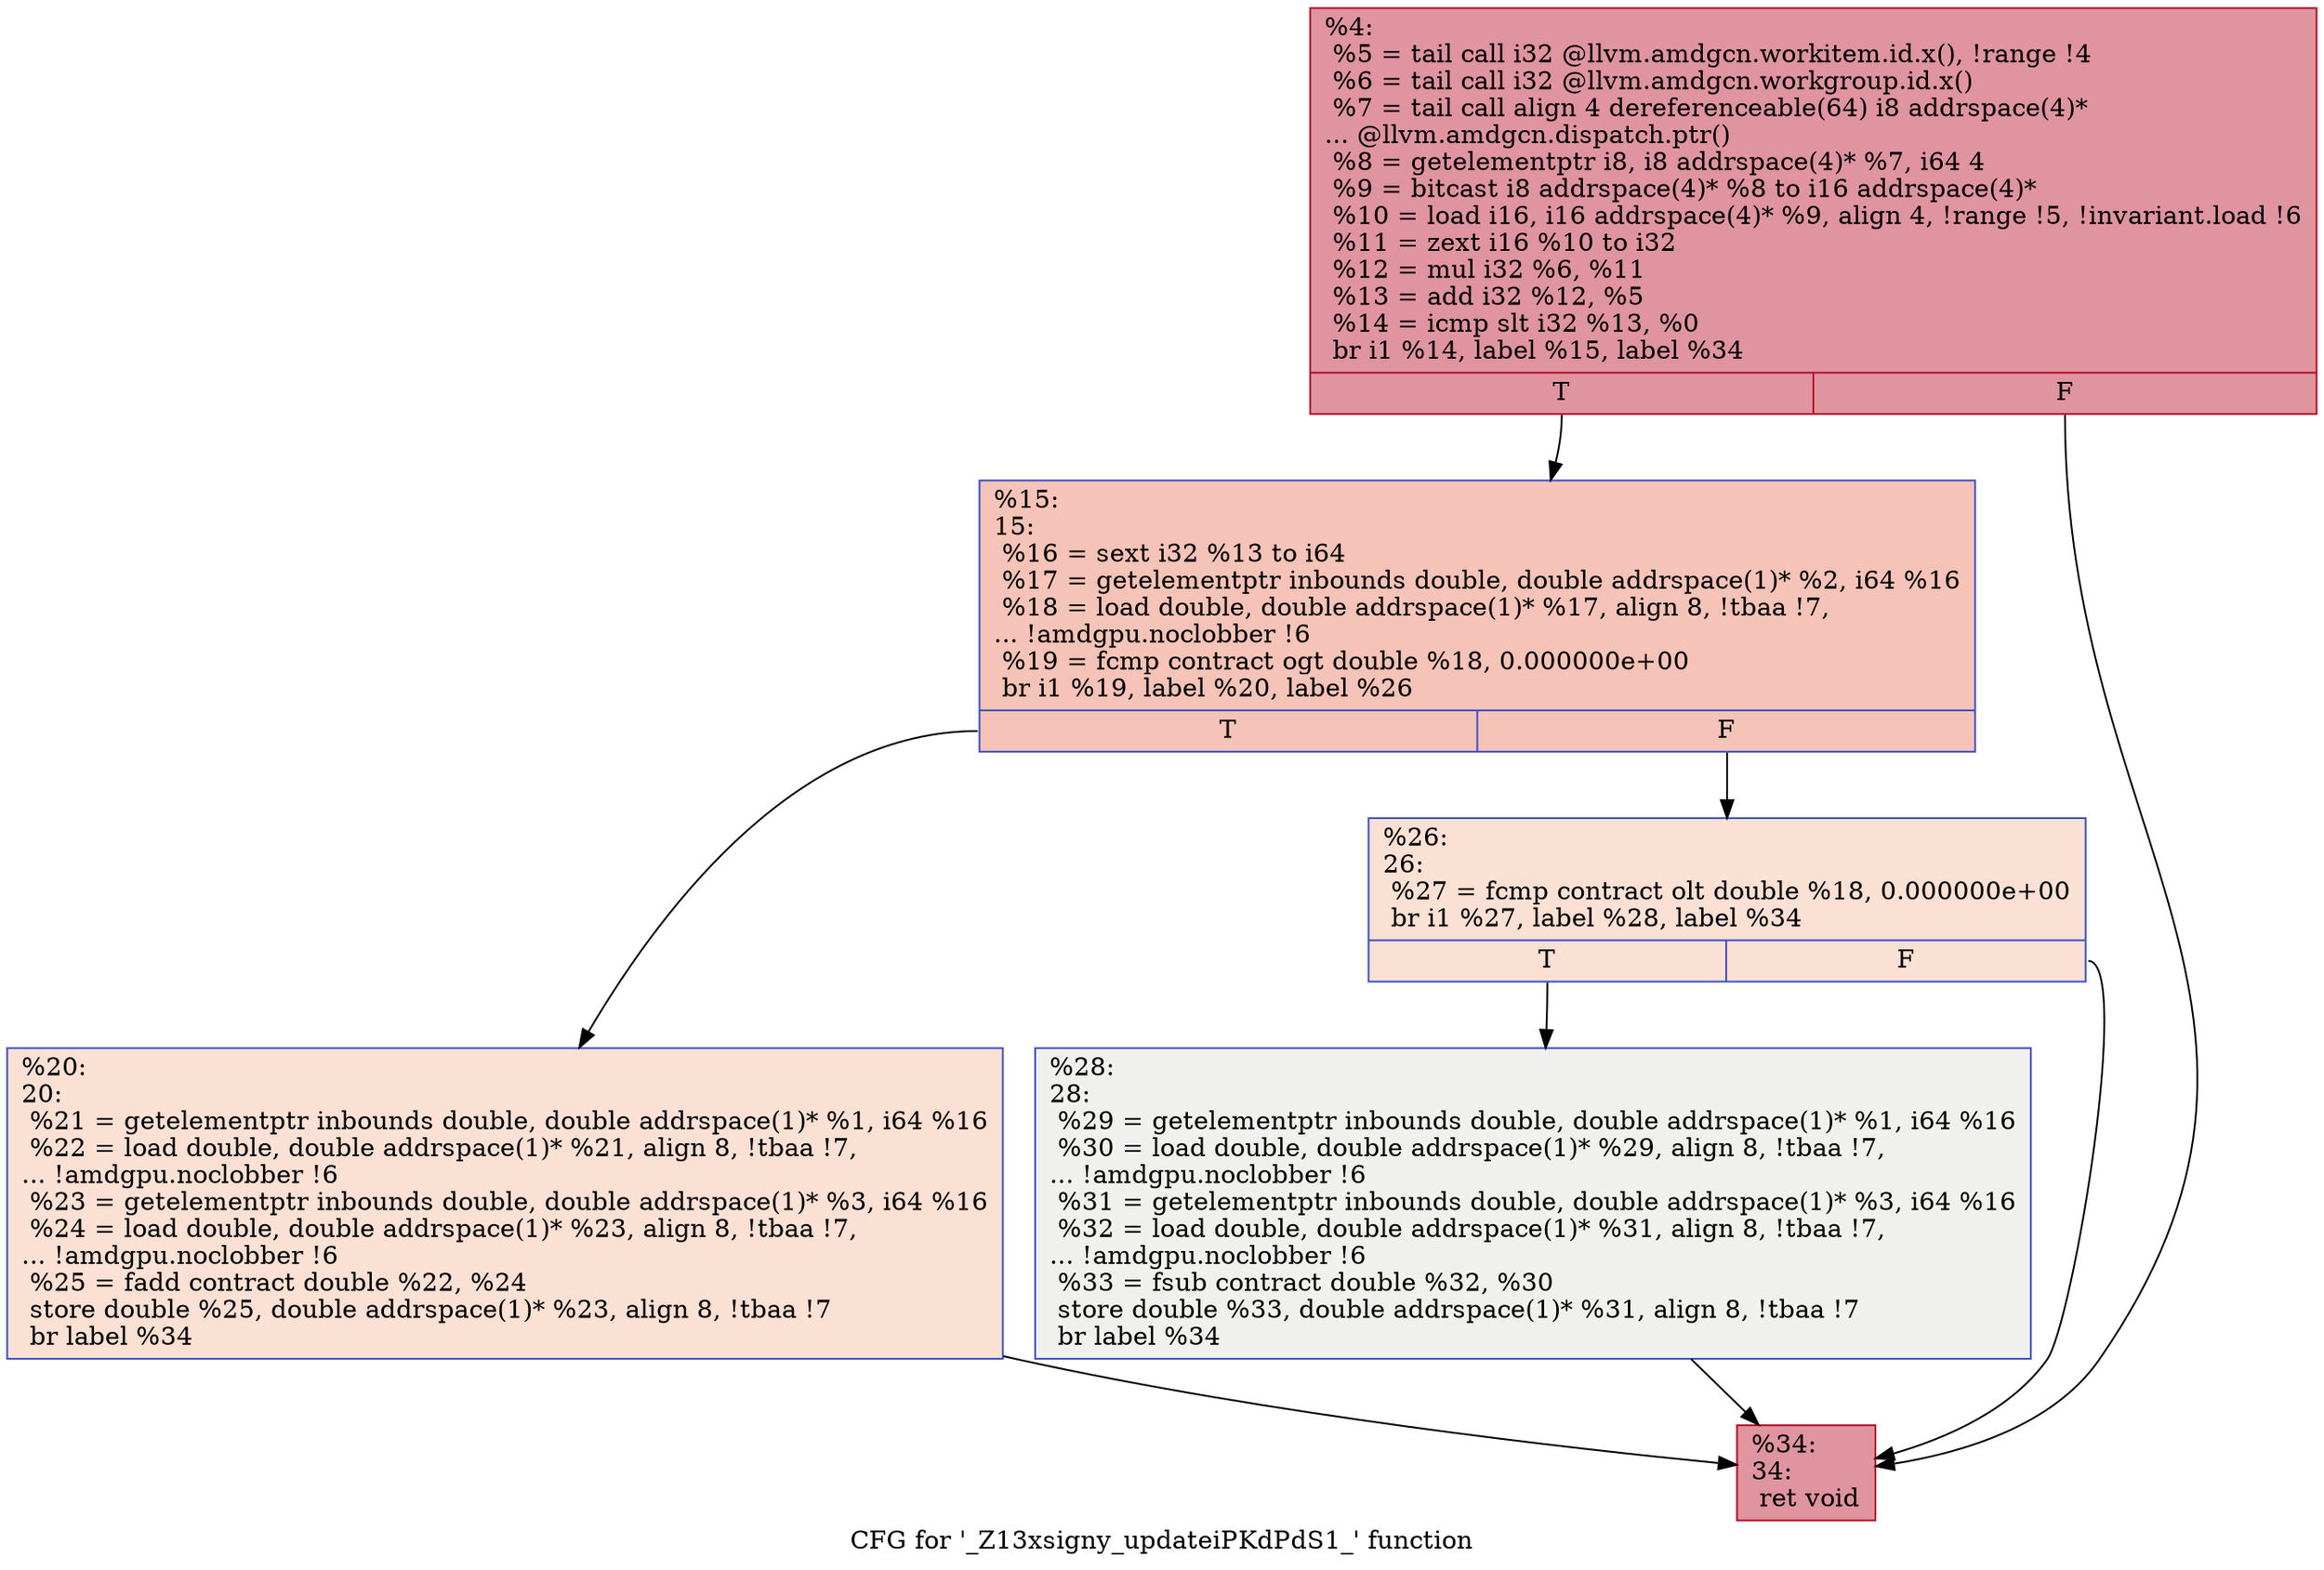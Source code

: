digraph "CFG for '_Z13xsigny_updateiPKdPdS1_' function" {
	label="CFG for '_Z13xsigny_updateiPKdPdS1_' function";

	Node0x5be64a0 [shape=record,color="#b70d28ff", style=filled, fillcolor="#b70d2870",label="{%4:\l  %5 = tail call i32 @llvm.amdgcn.workitem.id.x(), !range !4\l  %6 = tail call i32 @llvm.amdgcn.workgroup.id.x()\l  %7 = tail call align 4 dereferenceable(64) i8 addrspace(4)*\l... @llvm.amdgcn.dispatch.ptr()\l  %8 = getelementptr i8, i8 addrspace(4)* %7, i64 4\l  %9 = bitcast i8 addrspace(4)* %8 to i16 addrspace(4)*\l  %10 = load i16, i16 addrspace(4)* %9, align 4, !range !5, !invariant.load !6\l  %11 = zext i16 %10 to i32\l  %12 = mul i32 %6, %11\l  %13 = add i32 %12, %5\l  %14 = icmp slt i32 %13, %0\l  br i1 %14, label %15, label %34\l|{<s0>T|<s1>F}}"];
	Node0x5be64a0:s0 -> Node0x5be64f0;
	Node0x5be64a0:s1 -> Node0x5be8430;
	Node0x5be64f0 [shape=record,color="#3d50c3ff", style=filled, fillcolor="#e8765c70",label="{%15:\l15:                                               \l  %16 = sext i32 %13 to i64\l  %17 = getelementptr inbounds double, double addrspace(1)* %2, i64 %16\l  %18 = load double, double addrspace(1)* %17, align 8, !tbaa !7,\l... !amdgpu.noclobber !6\l  %19 = fcmp contract ogt double %18, 0.000000e+00\l  br i1 %19, label %20, label %26\l|{<s0>T|<s1>F}}"];
	Node0x5be64f0:s0 -> Node0x5be9a00;
	Node0x5be64f0:s1 -> Node0x5be9a90;
	Node0x5be9a00 [shape=record,color="#3d50c3ff", style=filled, fillcolor="#f7b99e70",label="{%20:\l20:                                               \l  %21 = getelementptr inbounds double, double addrspace(1)* %1, i64 %16\l  %22 = load double, double addrspace(1)* %21, align 8, !tbaa !7,\l... !amdgpu.noclobber !6\l  %23 = getelementptr inbounds double, double addrspace(1)* %3, i64 %16\l  %24 = load double, double addrspace(1)* %23, align 8, !tbaa !7,\l... !amdgpu.noclobber !6\l  %25 = fadd contract double %22, %24\l  store double %25, double addrspace(1)* %23, align 8, !tbaa !7\l  br label %34\l}"];
	Node0x5be9a00 -> Node0x5be8430;
	Node0x5be9a90 [shape=record,color="#3d50c3ff", style=filled, fillcolor="#f7b99e70",label="{%26:\l26:                                               \l  %27 = fcmp contract olt double %18, 0.000000e+00\l  br i1 %27, label %28, label %34\l|{<s0>T|<s1>F}}"];
	Node0x5be9a90:s0 -> Node0x5bea660;
	Node0x5be9a90:s1 -> Node0x5be8430;
	Node0x5bea660 [shape=record,color="#3d50c3ff", style=filled, fillcolor="#dedcdb70",label="{%28:\l28:                                               \l  %29 = getelementptr inbounds double, double addrspace(1)* %1, i64 %16\l  %30 = load double, double addrspace(1)* %29, align 8, !tbaa !7,\l... !amdgpu.noclobber !6\l  %31 = getelementptr inbounds double, double addrspace(1)* %3, i64 %16\l  %32 = load double, double addrspace(1)* %31, align 8, !tbaa !7,\l... !amdgpu.noclobber !6\l  %33 = fsub contract double %32, %30\l  store double %33, double addrspace(1)* %31, align 8, !tbaa !7\l  br label %34\l}"];
	Node0x5bea660 -> Node0x5be8430;
	Node0x5be8430 [shape=record,color="#b70d28ff", style=filled, fillcolor="#b70d2870",label="{%34:\l34:                                               \l  ret void\l}"];
}
